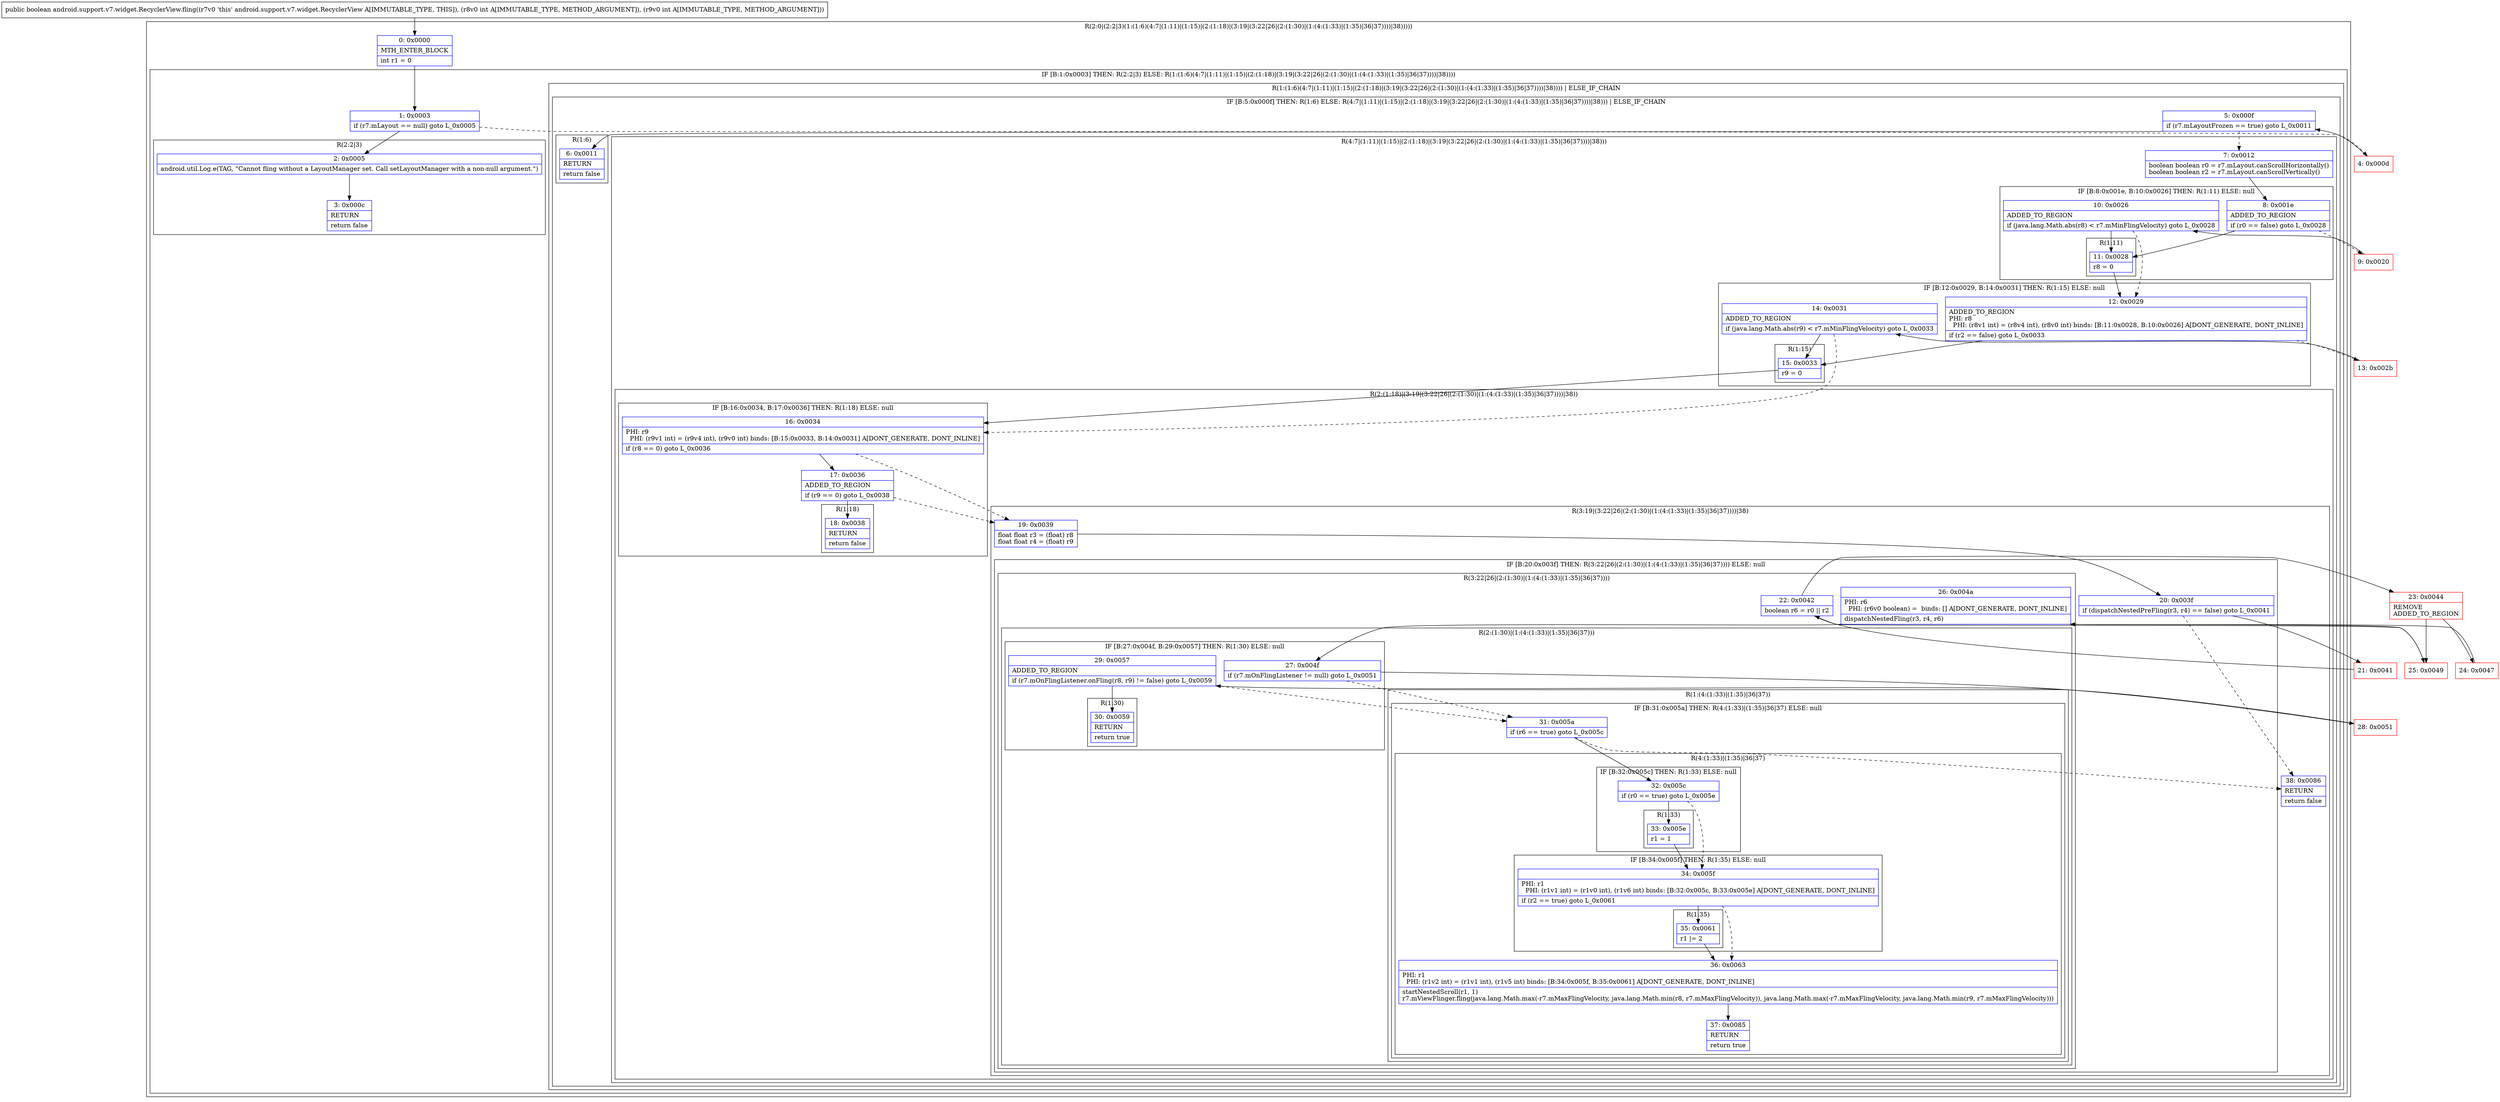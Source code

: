 digraph "CFG forandroid.support.v7.widget.RecyclerView.fling(II)Z" {
subgraph cluster_Region_487144154 {
label = "R(2:0|(2:2|3)(1:(1:6)(4:7|(1:11)|(1:15)|(2:(1:18)|(3:19|(3:22|26|(2:(1:30)|(1:(4:(1:33)|(1:35)|36|37))))|38)))))";
node [shape=record,color=blue];
Node_0 [shape=record,label="{0\:\ 0x0000|MTH_ENTER_BLOCK\l|int r1 = 0\l}"];
subgraph cluster_IfRegion_1294790257 {
label = "IF [B:1:0x0003] THEN: R(2:2|3) ELSE: R(1:(1:6)(4:7|(1:11)|(1:15)|(2:(1:18)|(3:19|(3:22|26|(2:(1:30)|(1:(4:(1:33)|(1:35)|36|37))))|38))))";
node [shape=record,color=blue];
Node_1 [shape=record,label="{1\:\ 0x0003|if (r7.mLayout == null) goto L_0x0005\l}"];
subgraph cluster_Region_1267598636 {
label = "R(2:2|3)";
node [shape=record,color=blue];
Node_2 [shape=record,label="{2\:\ 0x0005|android.util.Log.e(TAG, \"Cannot fling without a LayoutManager set. Call setLayoutManager with a non\-null argument.\")\l}"];
Node_3 [shape=record,label="{3\:\ 0x000c|RETURN\l|return false\l}"];
}
subgraph cluster_Region_837962274 {
label = "R(1:(1:6)(4:7|(1:11)|(1:15)|(2:(1:18)|(3:19|(3:22|26|(2:(1:30)|(1:(4:(1:33)|(1:35)|36|37))))|38)))) | ELSE_IF_CHAIN\l";
node [shape=record,color=blue];
subgraph cluster_IfRegion_916491883 {
label = "IF [B:5:0x000f] THEN: R(1:6) ELSE: R(4:7|(1:11)|(1:15)|(2:(1:18)|(3:19|(3:22|26|(2:(1:30)|(1:(4:(1:33)|(1:35)|36|37))))|38))) | ELSE_IF_CHAIN\l";
node [shape=record,color=blue];
Node_5 [shape=record,label="{5\:\ 0x000f|if (r7.mLayoutFrozen == true) goto L_0x0011\l}"];
subgraph cluster_Region_483766696 {
label = "R(1:6)";
node [shape=record,color=blue];
Node_6 [shape=record,label="{6\:\ 0x0011|RETURN\l|return false\l}"];
}
subgraph cluster_Region_1660174348 {
label = "R(4:7|(1:11)|(1:15)|(2:(1:18)|(3:19|(3:22|26|(2:(1:30)|(1:(4:(1:33)|(1:35)|36|37))))|38)))";
node [shape=record,color=blue];
Node_7 [shape=record,label="{7\:\ 0x0012|boolean boolean r0 = r7.mLayout.canScrollHorizontally()\lboolean boolean r2 = r7.mLayout.canScrollVertically()\l}"];
subgraph cluster_IfRegion_1401946275 {
label = "IF [B:8:0x001e, B:10:0x0026] THEN: R(1:11) ELSE: null";
node [shape=record,color=blue];
Node_8 [shape=record,label="{8\:\ 0x001e|ADDED_TO_REGION\l|if (r0 == false) goto L_0x0028\l}"];
Node_10 [shape=record,label="{10\:\ 0x0026|ADDED_TO_REGION\l|if (java.lang.Math.abs(r8) \< r7.mMinFlingVelocity) goto L_0x0028\l}"];
subgraph cluster_Region_659124347 {
label = "R(1:11)";
node [shape=record,color=blue];
Node_11 [shape=record,label="{11\:\ 0x0028|r8 = 0\l}"];
}
}
subgraph cluster_IfRegion_335508688 {
label = "IF [B:12:0x0029, B:14:0x0031] THEN: R(1:15) ELSE: null";
node [shape=record,color=blue];
Node_12 [shape=record,label="{12\:\ 0x0029|ADDED_TO_REGION\lPHI: r8 \l  PHI: (r8v1 int) = (r8v4 int), (r8v0 int) binds: [B:11:0x0028, B:10:0x0026] A[DONT_GENERATE, DONT_INLINE]\l|if (r2 == false) goto L_0x0033\l}"];
Node_14 [shape=record,label="{14\:\ 0x0031|ADDED_TO_REGION\l|if (java.lang.Math.abs(r9) \< r7.mMinFlingVelocity) goto L_0x0033\l}"];
subgraph cluster_Region_80317930 {
label = "R(1:15)";
node [shape=record,color=blue];
Node_15 [shape=record,label="{15\:\ 0x0033|r9 = 0\l}"];
}
}
subgraph cluster_Region_908626126 {
label = "R(2:(1:18)|(3:19|(3:22|26|(2:(1:30)|(1:(4:(1:33)|(1:35)|36|37))))|38))";
node [shape=record,color=blue];
subgraph cluster_IfRegion_130099026 {
label = "IF [B:16:0x0034, B:17:0x0036] THEN: R(1:18) ELSE: null";
node [shape=record,color=blue];
Node_16 [shape=record,label="{16\:\ 0x0034|PHI: r9 \l  PHI: (r9v1 int) = (r9v4 int), (r9v0 int) binds: [B:15:0x0033, B:14:0x0031] A[DONT_GENERATE, DONT_INLINE]\l|if (r8 == 0) goto L_0x0036\l}"];
Node_17 [shape=record,label="{17\:\ 0x0036|ADDED_TO_REGION\l|if (r9 == 0) goto L_0x0038\l}"];
subgraph cluster_Region_1801934201 {
label = "R(1:18)";
node [shape=record,color=blue];
Node_18 [shape=record,label="{18\:\ 0x0038|RETURN\l|return false\l}"];
}
}
subgraph cluster_Region_1801858552 {
label = "R(3:19|(3:22|26|(2:(1:30)|(1:(4:(1:33)|(1:35)|36|37))))|38)";
node [shape=record,color=blue];
Node_19 [shape=record,label="{19\:\ 0x0039|float float r3 = (float) r8\lfloat float r4 = (float) r9\l}"];
subgraph cluster_IfRegion_1710697875 {
label = "IF [B:20:0x003f] THEN: R(3:22|26|(2:(1:30)|(1:(4:(1:33)|(1:35)|36|37)))) ELSE: null";
node [shape=record,color=blue];
Node_20 [shape=record,label="{20\:\ 0x003f|if (dispatchNestedPreFling(r3, r4) == false) goto L_0x0041\l}"];
subgraph cluster_Region_518435393 {
label = "R(3:22|26|(2:(1:30)|(1:(4:(1:33)|(1:35)|36|37))))";
node [shape=record,color=blue];
Node_22 [shape=record,label="{22\:\ 0x0042|boolean r6 = r0 \|\| r2\l}"];
Node_26 [shape=record,label="{26\:\ 0x004a|PHI: r6 \l  PHI: (r6v0 boolean) =  binds: [] A[DONT_GENERATE, DONT_INLINE]\l|dispatchNestedFling(r3, r4, r6)\l}"];
subgraph cluster_Region_596194082 {
label = "R(2:(1:30)|(1:(4:(1:33)|(1:35)|36|37)))";
node [shape=record,color=blue];
subgraph cluster_IfRegion_1368764773 {
label = "IF [B:27:0x004f, B:29:0x0057] THEN: R(1:30) ELSE: null";
node [shape=record,color=blue];
Node_27 [shape=record,label="{27\:\ 0x004f|if (r7.mOnFlingListener != null) goto L_0x0051\l}"];
Node_29 [shape=record,label="{29\:\ 0x0057|ADDED_TO_REGION\l|if (r7.mOnFlingListener.onFling(r8, r9) != false) goto L_0x0059\l}"];
subgraph cluster_Region_1608574898 {
label = "R(1:30)";
node [shape=record,color=blue];
Node_30 [shape=record,label="{30\:\ 0x0059|RETURN\l|return true\l}"];
}
}
subgraph cluster_Region_251510186 {
label = "R(1:(4:(1:33)|(1:35)|36|37))";
node [shape=record,color=blue];
subgraph cluster_IfRegion_231119881 {
label = "IF [B:31:0x005a] THEN: R(4:(1:33)|(1:35)|36|37) ELSE: null";
node [shape=record,color=blue];
Node_31 [shape=record,label="{31\:\ 0x005a|if (r6 == true) goto L_0x005c\l}"];
subgraph cluster_Region_914322419 {
label = "R(4:(1:33)|(1:35)|36|37)";
node [shape=record,color=blue];
subgraph cluster_IfRegion_1405856389 {
label = "IF [B:32:0x005c] THEN: R(1:33) ELSE: null";
node [shape=record,color=blue];
Node_32 [shape=record,label="{32\:\ 0x005c|if (r0 == true) goto L_0x005e\l}"];
subgraph cluster_Region_1902615443 {
label = "R(1:33)";
node [shape=record,color=blue];
Node_33 [shape=record,label="{33\:\ 0x005e|r1 = 1\l}"];
}
}
subgraph cluster_IfRegion_1085926164 {
label = "IF [B:34:0x005f] THEN: R(1:35) ELSE: null";
node [shape=record,color=blue];
Node_34 [shape=record,label="{34\:\ 0x005f|PHI: r1 \l  PHI: (r1v1 int) = (r1v0 int), (r1v6 int) binds: [B:32:0x005c, B:33:0x005e] A[DONT_GENERATE, DONT_INLINE]\l|if (r2 == true) goto L_0x0061\l}"];
subgraph cluster_Region_1671059944 {
label = "R(1:35)";
node [shape=record,color=blue];
Node_35 [shape=record,label="{35\:\ 0x0061|r1 \|= 2\l}"];
}
}
Node_36 [shape=record,label="{36\:\ 0x0063|PHI: r1 \l  PHI: (r1v2 int) = (r1v1 int), (r1v5 int) binds: [B:34:0x005f, B:35:0x0061] A[DONT_GENERATE, DONT_INLINE]\l|startNestedScroll(r1, 1)\lr7.mViewFlinger.fling(java.lang.Math.max(\-r7.mMaxFlingVelocity, java.lang.Math.min(r8, r7.mMaxFlingVelocity)), java.lang.Math.max(\-r7.mMaxFlingVelocity, java.lang.Math.min(r9, r7.mMaxFlingVelocity)))\l}"];
Node_37 [shape=record,label="{37\:\ 0x0085|RETURN\l|return true\l}"];
}
}
}
}
}
}
Node_38 [shape=record,label="{38\:\ 0x0086|RETURN\l|return false\l}"];
}
}
}
}
}
}
}
Node_4 [shape=record,color=red,label="{4\:\ 0x000d}"];
Node_9 [shape=record,color=red,label="{9\:\ 0x0020}"];
Node_13 [shape=record,color=red,label="{13\:\ 0x002b}"];
Node_21 [shape=record,color=red,label="{21\:\ 0x0041}"];
Node_23 [shape=record,color=red,label="{23\:\ 0x0044|REMOVE\lADDED_TO_REGION\l}"];
Node_24 [shape=record,color=red,label="{24\:\ 0x0047}"];
Node_25 [shape=record,color=red,label="{25\:\ 0x0049}"];
Node_28 [shape=record,color=red,label="{28\:\ 0x0051}"];
MethodNode[shape=record,label="{public boolean android.support.v7.widget.RecyclerView.fling((r7v0 'this' android.support.v7.widget.RecyclerView A[IMMUTABLE_TYPE, THIS]), (r8v0 int A[IMMUTABLE_TYPE, METHOD_ARGUMENT]), (r9v0 int A[IMMUTABLE_TYPE, METHOD_ARGUMENT])) }"];
MethodNode -> Node_0;
Node_0 -> Node_1;
Node_1 -> Node_2;
Node_1 -> Node_4[style=dashed];
Node_2 -> Node_3;
Node_5 -> Node_6;
Node_5 -> Node_7[style=dashed];
Node_7 -> Node_8;
Node_8 -> Node_9[style=dashed];
Node_8 -> Node_11;
Node_10 -> Node_11;
Node_10 -> Node_12[style=dashed];
Node_11 -> Node_12;
Node_12 -> Node_13[style=dashed];
Node_12 -> Node_15;
Node_14 -> Node_15;
Node_14 -> Node_16[style=dashed];
Node_15 -> Node_16;
Node_16 -> Node_17;
Node_16 -> Node_19[style=dashed];
Node_17 -> Node_18;
Node_17 -> Node_19[style=dashed];
Node_19 -> Node_20;
Node_20 -> Node_21;
Node_20 -> Node_38[style=dashed];
Node_22 -> Node_23;
Node_22 -> Node_25;
Node_26 -> Node_27;
Node_27 -> Node_28;
Node_27 -> Node_31[style=dashed];
Node_29 -> Node_30;
Node_29 -> Node_31[style=dashed];
Node_31 -> Node_32;
Node_31 -> Node_38[style=dashed];
Node_32 -> Node_33;
Node_32 -> Node_34[style=dashed];
Node_33 -> Node_34;
Node_34 -> Node_35;
Node_34 -> Node_36[style=dashed];
Node_35 -> Node_36;
Node_36 -> Node_37;
Node_4 -> Node_5;
Node_9 -> Node_10;
Node_13 -> Node_14;
Node_21 -> Node_22;
Node_23 -> Node_24;
Node_23 -> Node_25;
Node_24 -> Node_26;
Node_25 -> Node_26;
Node_28 -> Node_29;
}


